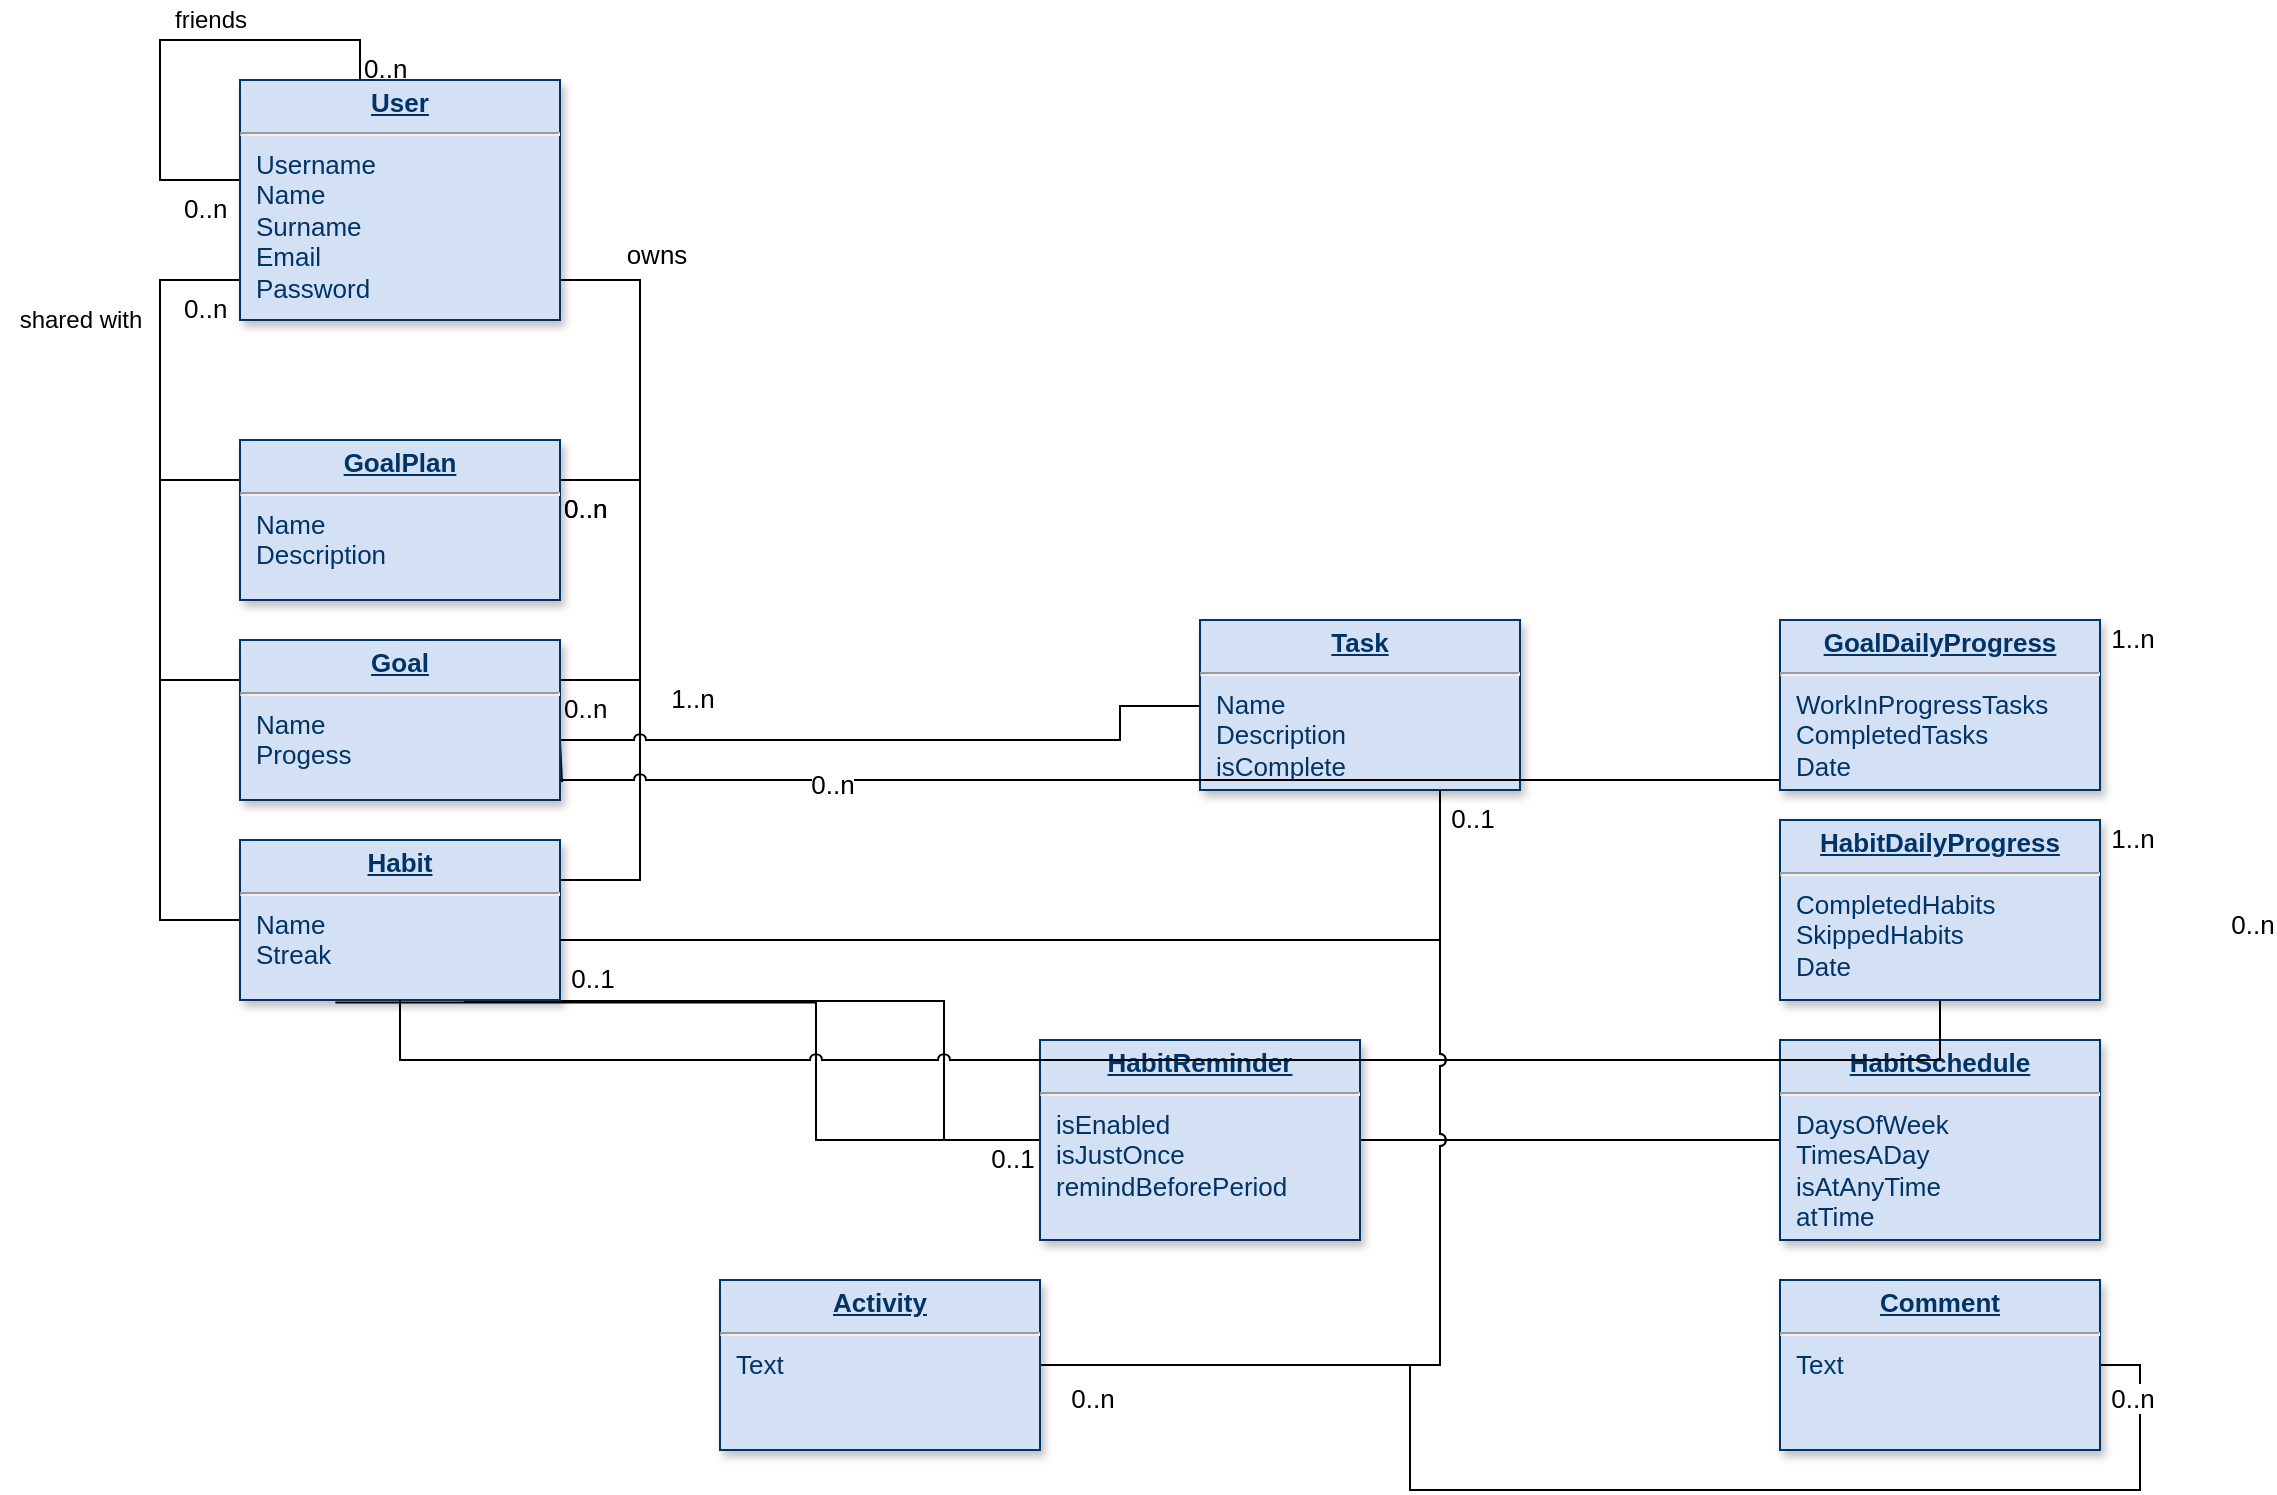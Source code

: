 <mxfile version="13.9.8" type="device"><diagram name="Page-1" id="efa7a0a1-bf9b-a30e-e6df-94a7791c09e9"><mxGraphModel dx="1422" dy="791" grid="1" gridSize="10" guides="1" tooltips="1" connect="1" arrows="1" fold="1" page="1" pageScale="1" pageWidth="827" pageHeight="1169" background="#ffffff" math="0" shadow="0"><root><mxCell id="0"/><mxCell id="1" parent="0"/><mxCell id="2xhEeXoB84fQXEv5qXDD-132" style="edgeStyle=orthogonalEdgeStyle;rounded=0;orthogonalLoop=1;jettySize=auto;html=1;endArrow=none;endFill=0;entryX=1;entryY=0.25;entryDx=0;entryDy=0;fontSize=13;" parent="1" source="2xhEeXoB84fQXEv5qXDD-117" target="2xhEeXoB84fQXEv5qXDD-118" edge="1"><mxGeometry relative="1" as="geometry"><mxPoint x="560" y="190.0" as="targetPoint"/><Array as="points"><mxPoint x="320" y="180"/><mxPoint x="320" y="280"/></Array></mxGeometry></mxCell><mxCell id="2xhEeXoB84fQXEv5qXDD-133" style="edgeStyle=orthogonalEdgeStyle;rounded=0;orthogonalLoop=1;jettySize=auto;html=1;entryX=1;entryY=0.25;entryDx=0;entryDy=0;endArrow=none;endFill=0;fontSize=13;" parent="1" source="2xhEeXoB84fQXEv5qXDD-117" target="2xhEeXoB84fQXEv5qXDD-123" edge="1"><mxGeometry relative="1" as="geometry"><Array as="points"><mxPoint x="320" y="180"/><mxPoint x="320" y="380"/></Array></mxGeometry></mxCell><mxCell id="2xhEeXoB84fQXEv5qXDD-134" style="edgeStyle=orthogonalEdgeStyle;rounded=0;orthogonalLoop=1;jettySize=auto;html=1;endArrow=none;endFill=0;fontSize=13;entryX=1;entryY=0.25;entryDx=0;entryDy=0;" parent="1" source="2xhEeXoB84fQXEv5qXDD-117" target="2xhEeXoB84fQXEv5qXDD-124" edge="1"><mxGeometry relative="1" as="geometry"><mxPoint x="530" y="530" as="targetPoint"/><Array as="points"><mxPoint x="320" y="180"/><mxPoint x="320" y="480"/></Array></mxGeometry></mxCell><mxCell id="2xhEeXoB84fQXEv5qXDD-137" style="edgeStyle=orthogonalEdgeStyle;rounded=0;orthogonalLoop=1;jettySize=auto;html=1;endArrow=none;endFill=0;fontSize=13;entryX=0;entryY=0.25;entryDx=0;entryDy=0;" parent="1" source="2xhEeXoB84fQXEv5qXDD-117" target="2xhEeXoB84fQXEv5qXDD-118" edge="1"><mxGeometry relative="1" as="geometry"><mxPoint x="110" y="300" as="targetPoint"/><Array as="points"><mxPoint x="80" y="180"/><mxPoint x="80" y="280"/></Array></mxGeometry></mxCell><mxCell id="2xhEeXoB84fQXEv5qXDD-138" style="edgeStyle=orthogonalEdgeStyle;rounded=0;orthogonalLoop=1;jettySize=auto;html=1;entryX=0;entryY=0.25;entryDx=0;entryDy=0;endArrow=none;endFill=0;fontSize=13;" parent="1" source="2xhEeXoB84fQXEv5qXDD-117" target="2xhEeXoB84fQXEv5qXDD-123" edge="1"><mxGeometry relative="1" as="geometry"><Array as="points"><mxPoint x="80" y="180"/><mxPoint x="80" y="380"/></Array></mxGeometry></mxCell><mxCell id="2xhEeXoB84fQXEv5qXDD-141" style="edgeStyle=orthogonalEdgeStyle;rounded=0;orthogonalLoop=1;jettySize=auto;html=1;entryX=0;entryY=0.5;entryDx=0;entryDy=0;endArrow=none;endFill=0;fontSize=13;" parent="1" source="2xhEeXoB84fQXEv5qXDD-117" target="2xhEeXoB84fQXEv5qXDD-124" edge="1"><mxGeometry relative="1" as="geometry"><Array as="points"><mxPoint x="80" y="180"/><mxPoint x="80" y="500"/></Array><mxPoint x="100" y="170" as="sourcePoint"/></mxGeometry></mxCell><mxCell id="2xhEeXoB84fQXEv5qXDD-170" style="edgeStyle=orthogonalEdgeStyle;rounded=0;jumpStyle=arc;orthogonalLoop=1;jettySize=auto;html=1;endArrow=none;endFill=0;fontSize=13;entryX=0.375;entryY=0;entryDx=0;entryDy=0;entryPerimeter=0;" parent="1" source="2xhEeXoB84fQXEv5qXDD-117" target="2xhEeXoB84fQXEv5qXDD-117" edge="1"><mxGeometry relative="1" as="geometry"><mxPoint x="260" y="80" as="targetPoint"/><Array as="points"><mxPoint x="80" y="130"/><mxPoint x="80" y="60"/><mxPoint x="180" y="60"/></Array></mxGeometry></mxCell><mxCell id="2xhEeXoB84fQXEv5qXDD-117" value="&lt;p style=&quot;margin: 4px 0px 0px; text-align: center; text-decoration: underline; font-size: 13px;&quot;&gt;&lt;strong style=&quot;font-size: 13px;&quot;&gt;User&lt;br style=&quot;font-size: 13px;&quot;&gt;&lt;/strong&gt;&lt;/p&gt;&lt;hr style=&quot;font-size: 13px;&quot;&gt;&lt;p style=&quot;margin: 0px 0px 0px 8px; font-size: 13px;&quot;&gt;Username&lt;br style=&quot;font-size: 13px;&quot;&gt;Name&lt;/p&gt;&lt;p style=&quot;margin: 0px 0px 0px 8px; font-size: 13px;&quot;&gt;Surname&lt;/p&gt;&lt;p style=&quot;margin: 0px 0px 0px 8px; font-size: 13px;&quot;&gt;Email&lt;/p&gt;&lt;p style=&quot;margin: 0px 0px 0px 8px; font-size: 13px;&quot;&gt;Password&lt;/p&gt;" style="verticalAlign=top;align=left;overflow=fill;fontSize=13;fontFamily=Helvetica;html=1;strokeColor=#003366;shadow=1;fillColor=#D4E1F5;fontColor=#003366" parent="1" vertex="1"><mxGeometry x="120" y="80" width="160" height="120" as="geometry"/></mxCell><mxCell id="2xhEeXoB84fQXEv5qXDD-118" value="&lt;p style=&quot;margin: 4px 0px 0px; text-align: center; text-decoration: underline; font-size: 13px;&quot;&gt;&lt;strong style=&quot;font-size: 13px;&quot;&gt;GoalPlan&lt;br style=&quot;font-size: 13px;&quot;&gt;&lt;/strong&gt;&lt;/p&gt;&lt;hr style=&quot;font-size: 13px;&quot;&gt;&lt;p style=&quot;margin: 0px 0px 0px 8px; font-size: 13px;&quot;&gt;Name&lt;br style=&quot;font-size: 13px;&quot;&gt;Description&lt;br style=&quot;font-size: 13px;&quot;&gt;&lt;/p&gt;" style="verticalAlign=top;align=left;overflow=fill;fontSize=13;fontFamily=Helvetica;html=1;strokeColor=#003366;shadow=1;fillColor=#D4E1F5;fontColor=#003366" parent="1" vertex="1"><mxGeometry x="120" y="260" width="160" height="80" as="geometry"/></mxCell><mxCell id="2xhEeXoB84fQXEv5qXDD-156" style="edgeStyle=orthogonalEdgeStyle;rounded=0;orthogonalLoop=1;jettySize=auto;html=1;endArrow=none;endFill=0;fontSize=13;exitX=1.006;exitY=0.888;exitDx=0;exitDy=0;jumpStyle=arc;exitPerimeter=0;" parent="1" source="2xhEeXoB84fQXEv5qXDD-123" target="2xhEeXoB84fQXEv5qXDD-128" edge="1"><mxGeometry relative="1" as="geometry"><Array as="points"><mxPoint x="280" y="410"/><mxPoint x="560" y="410"/><mxPoint x="560" y="393"/></Array></mxGeometry></mxCell><mxCell id="2xhEeXoB84fQXEv5qXDD-123" value="&lt;p style=&quot;margin: 4px 0px 0px; text-align: center; text-decoration: underline; font-size: 13px;&quot;&gt;&lt;strong style=&quot;font-size: 13px;&quot;&gt;Goal&lt;br style=&quot;font-size: 13px;&quot;&gt;&lt;/strong&gt;&lt;/p&gt;&lt;hr style=&quot;font-size: 13px;&quot;&gt;&lt;p style=&quot;margin: 0px 0px 0px 8px; font-size: 13px;&quot;&gt;Name&lt;/p&gt;&lt;p style=&quot;margin: 0px 0px 0px 8px; font-size: 13px;&quot;&gt;Progess&lt;br style=&quot;font-size: 13px;&quot;&gt;&lt;/p&gt;" style="verticalAlign=top;align=left;overflow=fill;fontSize=13;fontFamily=Helvetica;html=1;strokeColor=#003366;shadow=1;fillColor=#D4E1F5;fontColor=#003366" parent="1" vertex="1"><mxGeometry x="120" y="360" width="160" height="80" as="geometry"/></mxCell><mxCell id="2xhEeXoB84fQXEv5qXDD-159" style="edgeStyle=orthogonalEdgeStyle;rounded=0;jumpStyle=arc;orthogonalLoop=1;jettySize=auto;html=1;endArrow=none;endFill=0;fontSize=13;entryX=1;entryY=0.5;entryDx=0;entryDy=0;exitX=0.298;exitY=1.015;exitDx=0;exitDy=0;exitPerimeter=0;" parent="1" source="2xhEeXoB84fQXEv5qXDD-124" target="2xhEeXoB84fQXEv5qXDD-125" edge="1"><mxGeometry relative="1" as="geometry"><Array as="points"><mxPoint x="408" y="610"/></Array></mxGeometry></mxCell><mxCell id="2xhEeXoB84fQXEv5qXDD-161" style="edgeStyle=orthogonalEdgeStyle;rounded=0;jumpStyle=arc;orthogonalLoop=1;jettySize=auto;html=1;endArrow=none;endFill=0;fontSize=13;exitX=0.699;exitY=1.006;exitDx=0;exitDy=0;entryX=0;entryY=0.5;entryDx=0;entryDy=0;exitPerimeter=0;" parent="1" source="2xhEeXoB84fQXEv5qXDD-124" target="2xhEeXoB84fQXEv5qXDD-126" edge="1"><mxGeometry relative="1" as="geometry"><Array as="points"><mxPoint x="472" y="610"/></Array></mxGeometry></mxCell><mxCell id="2xhEeXoB84fQXEv5qXDD-124" value="&lt;p style=&quot;margin: 4px 0px 0px; text-align: center; text-decoration: underline; font-size: 13px;&quot;&gt;&lt;strong style=&quot;font-size: 13px;&quot;&gt;Habit&lt;/strong&gt;&lt;/p&gt;&lt;hr style=&quot;font-size: 13px;&quot;&gt;&lt;p style=&quot;margin: 0px 0px 0px 8px; font-size: 13px;&quot;&gt;Name&lt;/p&gt;&lt;p style=&quot;margin: 0px 0px 0px 8px; font-size: 13px;&quot;&gt;Streak&lt;/p&gt;" style="verticalAlign=top;align=left;overflow=fill;fontSize=13;fontFamily=Helvetica;html=1;strokeColor=#003366;shadow=1;fillColor=#D4E1F5;fontColor=#003366" parent="1" vertex="1"><mxGeometry x="120" y="460" width="160" height="80" as="geometry"/></mxCell><mxCell id="2xhEeXoB84fQXEv5qXDD-125" value="&lt;p style=&quot;margin: 4px 0px 0px; text-align: center; text-decoration: underline; font-size: 13px;&quot;&gt;&lt;strong style=&quot;font-size: 13px;&quot;&gt;HabitSchedule&lt;/strong&gt;&lt;/p&gt;&lt;hr style=&quot;font-size: 13px;&quot;&gt;&lt;p style=&quot;margin: 0px 0px 0px 8px; font-size: 13px;&quot;&gt;DaysOfWeek&lt;/p&gt;&lt;p style=&quot;margin: 0px 0px 0px 8px; font-size: 13px;&quot;&gt;TimesADay&lt;/p&gt;&lt;p style=&quot;margin: 0px 0px 0px 8px; font-size: 13px;&quot;&gt;isAtAnyTime&lt;/p&gt;&lt;p style=&quot;margin: 0px 0px 0px 8px; font-size: 13px;&quot;&gt;atTime&lt;br style=&quot;font-size: 13px;&quot;&gt;&lt;/p&gt;" style="verticalAlign=top;align=left;overflow=fill;fontSize=13;fontFamily=Helvetica;html=1;strokeColor=#003366;shadow=1;fillColor=#D4E1F5;fontColor=#003366" parent="1" vertex="1"><mxGeometry x="890" y="560" width="160" height="100" as="geometry"/></mxCell><mxCell id="2xhEeXoB84fQXEv5qXDD-126" value="&lt;p style=&quot;margin: 4px 0px 0px; text-align: center; text-decoration: underline; font-size: 13px;&quot;&gt;&lt;strong style=&quot;font-size: 13px;&quot;&gt;HabitReminder&lt;/strong&gt;&lt;/p&gt;&lt;hr style=&quot;font-size: 13px;&quot;&gt;&lt;p style=&quot;margin: 0px 0px 0px 8px; font-size: 13px;&quot;&gt;isEnabled&lt;/p&gt;&lt;p style=&quot;margin: 0px 0px 0px 8px; font-size: 13px;&quot;&gt;isJustOnce&lt;/p&gt;&lt;p style=&quot;margin: 0px 0px 0px 8px; font-size: 13px;&quot;&gt;remindBeforePeriod&lt;/p&gt;&lt;p style=&quot;margin: 0px 0px 0px 8px; font-size: 13px;&quot;&gt;&lt;br style=&quot;font-size: 13px;&quot;&gt;&lt;/p&gt;" style="verticalAlign=top;align=left;overflow=fill;fontSize=13;fontFamily=Helvetica;html=1;strokeColor=#003366;shadow=1;fillColor=#D4E1F5;fontColor=#003366" parent="1" vertex="1"><mxGeometry x="520" y="560" width="160" height="100" as="geometry"/></mxCell><mxCell id="2xhEeXoB84fQXEv5qXDD-128" value="&lt;p style=&quot;margin: 4px 0px 0px; text-align: center; text-decoration: underline; font-size: 13px;&quot;&gt;&lt;strong style=&quot;font-size: 13px;&quot;&gt;Task&lt;br style=&quot;font-size: 13px;&quot;&gt;&lt;/strong&gt;&lt;/p&gt;&lt;hr style=&quot;font-size: 13px;&quot;&gt;&lt;p style=&quot;margin: 0px 0px 0px 8px; font-size: 13px;&quot;&gt;Name&lt;/p&gt;&lt;p style=&quot;margin: 0px 0px 0px 8px; font-size: 13px;&quot;&gt;Description&lt;/p&gt;&lt;p style=&quot;margin: 0px 0px 0px 8px; font-size: 13px;&quot;&gt;isComplete&lt;br style=&quot;font-size: 13px;&quot;&gt;&lt;/p&gt;" style="verticalAlign=top;align=left;overflow=fill;fontSize=13;fontFamily=Helvetica;html=1;strokeColor=#003366;shadow=1;fillColor=#D4E1F5;fontColor=#003366" parent="1" vertex="1"><mxGeometry x="600" y="350" width="160" height="85" as="geometry"/></mxCell><mxCell id="2xhEeXoB84fQXEv5qXDD-164" style="edgeStyle=orthogonalEdgeStyle;rounded=0;jumpStyle=arc;orthogonalLoop=1;jettySize=auto;html=1;endArrow=none;endFill=0;fontSize=13;" parent="1" source="2xhEeXoB84fQXEv5qXDD-129" target="2xhEeXoB84fQXEv5qXDD-123" edge="1"><mxGeometry relative="1" as="geometry"><Array as="points"><mxPoint x="360" y="430"/><mxPoint x="360" y="430"/></Array></mxGeometry></mxCell><mxCell id="2xhEeXoB84fQXEv5qXDD-129" value="&lt;p style=&quot;margin: 4px 0px 0px; text-align: center; text-decoration: underline; font-size: 13px;&quot;&gt;&lt;strong style=&quot;font-size: 13px;&quot;&gt;GoalDailyProgress&lt;br style=&quot;font-size: 13px;&quot;&gt;&lt;/strong&gt;&lt;/p&gt;&lt;hr style=&quot;font-size: 13px;&quot;&gt;&lt;p style=&quot;margin: 0px 0px 0px 8px; font-size: 13px;&quot;&gt;WorkInProgressTasks&lt;/p&gt;&lt;p style=&quot;margin: 0px 0px 0px 8px; font-size: 13px;&quot;&gt;CompletedTasks&lt;/p&gt;&lt;p style=&quot;margin: 0px 0px 0px 8px; font-size: 13px;&quot;&gt;Date&lt;br style=&quot;font-size: 13px;&quot;&gt;&lt;/p&gt;" style="verticalAlign=top;align=left;overflow=fill;fontSize=13;fontFamily=Helvetica;html=1;strokeColor=#003366;shadow=1;fillColor=#D4E1F5;fontColor=#003366" parent="1" vertex="1"><mxGeometry x="890" y="350" width="160" height="85" as="geometry"/></mxCell><mxCell id="2xhEeXoB84fQXEv5qXDD-166" style="edgeStyle=orthogonalEdgeStyle;rounded=0;jumpStyle=arc;orthogonalLoop=1;jettySize=auto;html=1;endArrow=none;endFill=0;fontSize=13;" parent="1" source="2xhEeXoB84fQXEv5qXDD-130" target="2xhEeXoB84fQXEv5qXDD-124" edge="1"><mxGeometry relative="1" as="geometry"><Array as="points"><mxPoint x="970" y="570"/><mxPoint x="200" y="570"/></Array></mxGeometry></mxCell><mxCell id="2xhEeXoB84fQXEv5qXDD-130" value="&lt;p style=&quot;margin: 4px 0px 0px; text-align: center; text-decoration: underline; font-size: 13px;&quot;&gt;&lt;strong style=&quot;font-size: 13px;&quot;&gt;HabitDailyProgress&lt;br style=&quot;font-size: 13px;&quot;&gt;&lt;/strong&gt;&lt;/p&gt;&lt;hr style=&quot;font-size: 13px;&quot;&gt;&lt;p style=&quot;margin: 0px 0px 0px 8px; font-size: 13px;&quot;&gt;CompletedHabits&lt;/p&gt;&lt;p style=&quot;margin: 0px 0px 0px 8px; font-size: 13px;&quot;&gt;SkippedHabits&lt;/p&gt;&lt;p style=&quot;margin: 0px 0px 0px 8px; font-size: 13px;&quot;&gt;Date&lt;br style=&quot;font-size: 13px;&quot;&gt;&lt;/p&gt;" style="verticalAlign=top;align=left;overflow=fill;fontSize=13;fontFamily=Helvetica;html=1;strokeColor=#003366;shadow=1;fillColor=#D4E1F5;fontColor=#003366" parent="1" vertex="1"><mxGeometry x="890" y="450" width="160" height="90" as="geometry"/></mxCell><mxCell id="2xhEeXoB84fQXEv5qXDD-136" value="&lt;div style=&quot;font-size: 13px&quot;&gt;&lt;font style=&quot;font-size: 13px&quot;&gt;owns&lt;/font&gt;&lt;/div&gt;" style="edgeLabel;html=1;align=center;verticalAlign=middle;resizable=0;points=[];fontSize=13;" parent="1" vertex="1" connectable="0"><mxGeometry x="339.998" y="170" as="geometry"><mxPoint x="-12" y="-3" as="offset"/></mxGeometry></mxCell><mxCell id="2xhEeXoB84fQXEv5qXDD-147" value="&lt;div style=&quot;font-size: 13px;&quot;&gt;0..n&lt;/div&gt;" style="edgeLabel;html=1;align=center;verticalAlign=middle;resizable=0;points=[];fontSize=13;" parent="1" vertex="1" connectable="0"><mxGeometry x="310" y="270.0" as="geometry"><mxPoint x="106" y="162" as="offset"/></mxGeometry></mxCell><mxCell id="2xhEeXoB84fQXEv5qXDD-151" value="&lt;div style=&quot;font-size: 13px;&quot;&gt;0..n&lt;/div&gt;" style="edgeLabel;html=1;align=center;verticalAlign=middle;resizable=0;points=[];fontSize=13;" parent="1" vertex="1" connectable="0"><mxGeometry x="1020" y="340.0" as="geometry"><mxPoint x="106" y="162" as="offset"/></mxGeometry></mxCell><mxCell id="2xhEeXoB84fQXEv5qXDD-158" value="&lt;div style=&quot;font-size: 13px;&quot;&gt;1..n&lt;/div&gt;" style="edgeLabel;html=1;align=center;verticalAlign=middle;resizable=0;points=[];fontSize=13;" parent="1" vertex="1" connectable="0"><mxGeometry x="240" y="360.0" as="geometry"><mxPoint x="106" y="29" as="offset"/></mxGeometry></mxCell><mxCell id="2xhEeXoB84fQXEv5qXDD-163" value="&lt;div style=&quot;font-size: 13px&quot;&gt;0..1&lt;/div&gt;" style="edgeLabel;html=1;align=center;verticalAlign=middle;resizable=0;points=[];fontSize=13;" parent="1" vertex="1" connectable="0"><mxGeometry x="400" y="590.0" as="geometry"><mxPoint x="106" y="29" as="offset"/></mxGeometry></mxCell><mxCell id="2xhEeXoB84fQXEv5qXDD-165" value="&lt;div style=&quot;font-size: 13px;&quot;&gt;1..n&lt;/div&gt;" style="edgeLabel;html=1;align=center;verticalAlign=middle;resizable=0;points=[];fontSize=13;" parent="1" vertex="1" connectable="0"><mxGeometry x="960" y="330.0" as="geometry"><mxPoint x="106" y="29" as="offset"/></mxGeometry></mxCell><mxCell id="2xhEeXoB84fQXEv5qXDD-167" value="&lt;div style=&quot;font-size: 13px;&quot;&gt;1..n&lt;/div&gt;" style="edgeLabel;html=1;align=center;verticalAlign=middle;resizable=0;points=[];fontSize=13;" parent="1" vertex="1" connectable="0"><mxGeometry x="960" y="430.0" as="geometry"><mxPoint x="106" y="29" as="offset"/></mxGeometry></mxCell><mxCell id="2xhEeXoB84fQXEv5qXDD-172" value="&lt;div&gt;&lt;br&gt;&lt;/div&gt;" style="edgeLabel;html=1;align=center;verticalAlign=middle;resizable=0;points=[];fontSize=13;" parent="1" vertex="1" connectable="0"><mxGeometry x="90" y="40.0" as="geometry"><mxPoint x="106" y="29" as="offset"/></mxGeometry></mxCell><mxCell id="2xhEeXoB84fQXEv5qXDD-175" style="edgeStyle=orthogonalEdgeStyle;rounded=0;jumpStyle=arc;orthogonalLoop=1;jettySize=auto;html=1;endArrow=none;endFill=0;fontSize=13;" parent="1" source="2xhEeXoB84fQXEv5qXDD-174" target="2xhEeXoB84fQXEv5qXDD-128" edge="1"><mxGeometry relative="1" as="geometry"><Array as="points"><mxPoint x="720" y="723"/></Array></mxGeometry></mxCell><mxCell id="2xhEeXoB84fQXEv5qXDD-177" style="edgeStyle=orthogonalEdgeStyle;rounded=0;jumpStyle=arc;orthogonalLoop=1;jettySize=auto;html=1;endArrow=none;endFill=0;fontSize=13;exitX=1;exitY=0.5;exitDx=0;exitDy=0;" parent="1" source="2xhEeXoB84fQXEv5qXDD-174" target="2xhEeXoB84fQXEv5qXDD-124" edge="1"><mxGeometry relative="1" as="geometry"><mxPoint x="523" y="510" as="targetPoint"/><Array as="points"><mxPoint x="720" y="723"/><mxPoint x="720" y="510"/></Array></mxGeometry></mxCell><mxCell id="2xhEeXoB84fQXEv5qXDD-184" style="edgeStyle=orthogonalEdgeStyle;rounded=0;jumpStyle=arc;orthogonalLoop=1;jettySize=auto;html=1;entryX=1;entryY=0.5;entryDx=0;entryDy=0;endArrow=none;endFill=0;fontSize=13;" parent="1" source="2xhEeXoB84fQXEv5qXDD-174" target="2xhEeXoB84fQXEv5qXDD-182" edge="1"><mxGeometry relative="1" as="geometry"/></mxCell><mxCell id="2xhEeXoB84fQXEv5qXDD-174" value="&lt;p style=&quot;margin: 4px 0px 0px ; text-align: center ; text-decoration: underline ; font-size: 13px&quot;&gt;&lt;strong style=&quot;font-size: 13px&quot;&gt;Activity&lt;br style=&quot;font-size: 13px&quot;&gt;&lt;/strong&gt;&lt;/p&gt;&lt;hr style=&quot;font-size: 13px&quot;&gt;&lt;p style=&quot;margin: 0px 0px 0px 8px ; font-size: 13px&quot;&gt;Text&lt;/p&gt;" style="verticalAlign=top;align=left;overflow=fill;fontSize=13;fontFamily=Helvetica;html=1;strokeColor=#003366;shadow=1;fillColor=#D4E1F5;fontColor=#003366" parent="1" vertex="1"><mxGeometry x="360" y="680" width="160" height="85" as="geometry"/></mxCell><mxCell id="2xhEeXoB84fQXEv5qXDD-178" value="&lt;div style=&quot;font-size: 13px&quot;&gt;0..1&lt;/div&gt;" style="edgeLabel;html=1;align=center;verticalAlign=middle;resizable=0;points=[];fontSize=13;" parent="1" vertex="1" connectable="0"><mxGeometry x="190" y="500.0" as="geometry"><mxPoint x="106" y="29" as="offset"/></mxGeometry></mxCell><mxCell id="2xhEeXoB84fQXEv5qXDD-179" value="&lt;div style=&quot;font-size: 13px&quot;&gt;0..1&lt;/div&gt;" style="edgeLabel;html=1;align=center;verticalAlign=middle;resizable=0;points=[];fontSize=13;" parent="1" vertex="1" connectable="0"><mxGeometry x="630" y="420.0" as="geometry"><mxPoint x="106" y="29" as="offset"/></mxGeometry></mxCell><mxCell id="2xhEeXoB84fQXEv5qXDD-180" value="&lt;div style=&quot;font-size: 13px;&quot;&gt;0..n&lt;/div&gt;" style="edgeLabel;html=1;align=center;verticalAlign=middle;resizable=0;points=[];fontSize=13;" parent="1" vertex="1" connectable="0"><mxGeometry x="440" y="710.0" as="geometry"><mxPoint x="106" y="29" as="offset"/></mxGeometry></mxCell><mxCell id="2xhEeXoB84fQXEv5qXDD-182" value="&lt;p style=&quot;margin: 4px 0px 0px ; text-align: center ; text-decoration: underline ; font-size: 13px&quot;&gt;&lt;strong style=&quot;font-size: 13px&quot;&gt;Comment&lt;br style=&quot;font-size: 13px&quot;&gt;&lt;/strong&gt;&lt;/p&gt;&lt;hr style=&quot;font-size: 13px&quot;&gt;&lt;p style=&quot;margin: 0px 0px 0px 8px ; font-size: 13px&quot;&gt;Text&lt;/p&gt;" style="verticalAlign=top;align=left;overflow=fill;fontSize=13;fontFamily=Helvetica;html=1;strokeColor=#003366;shadow=1;fillColor=#D4E1F5;fontColor=#003366" parent="1" vertex="1"><mxGeometry x="890" y="680" width="160" height="85" as="geometry"/></mxCell><mxCell id="2xhEeXoB84fQXEv5qXDD-187" value="&lt;div style=&quot;font-size: 13px;&quot;&gt;0..n&lt;/div&gt;" style="edgeLabel;html=1;align=center;verticalAlign=middle;resizable=0;points=[];fontSize=13;" parent="1" vertex="1" connectable="0"><mxGeometry x="960" y="710.0" as="geometry"><mxPoint x="106" y="29" as="offset"/></mxGeometry></mxCell><mxCell id="i4eUtQ5sMQXm0PLiBMAl-1" value="&lt;div style=&quot;font-size: 13px&quot;&gt;0..n&lt;/div&gt;" style="text;whiteSpace=wrap;html=1;" vertex="1" parent="1"><mxGeometry x="180" y="60" width="30" height="20" as="geometry"/></mxCell><mxCell id="i4eUtQ5sMQXm0PLiBMAl-2" value="&lt;div style=&quot;font-size: 13px&quot;&gt;0..n&lt;/div&gt;" style="text;whiteSpace=wrap;html=1;" vertex="1" parent="1"><mxGeometry x="90" y="130" width="30" height="20" as="geometry"/></mxCell><mxCell id="i4eUtQ5sMQXm0PLiBMAl-3" value="&lt;div&gt;friends&lt;/div&gt;" style="text;html=1;align=center;verticalAlign=middle;resizable=0;points=[];autosize=1;" vertex="1" parent="1"><mxGeometry x="80" y="40" width="50" height="20" as="geometry"/></mxCell><mxCell id="i4eUtQ5sMQXm0PLiBMAl-4" value="shared with" style="text;html=1;align=center;verticalAlign=middle;resizable=0;points=[];autosize=1;" vertex="1" parent="1"><mxGeometry y="190" width="80" height="20" as="geometry"/></mxCell><mxCell id="i4eUtQ5sMQXm0PLiBMAl-5" value="&lt;div style=&quot;font-size: 13px&quot;&gt;0..n&lt;/div&gt;" style="text;whiteSpace=wrap;html=1;" vertex="1" parent="1"><mxGeometry x="90" y="180" width="30" height="20" as="geometry"/></mxCell><mxCell id="i4eUtQ5sMQXm0PLiBMAl-8" value="&lt;div style=&quot;font-size: 13px&quot;&gt;0..n&lt;/div&gt;" style="text;whiteSpace=wrap;html=1;" vertex="1" parent="1"><mxGeometry x="280" y="280" width="30" height="20" as="geometry"/></mxCell><mxCell id="i4eUtQ5sMQXm0PLiBMAl-9" value="&lt;div style=&quot;font-size: 13px&quot;&gt;0..n&lt;/div&gt;" style="text;whiteSpace=wrap;html=1;" vertex="1" parent="1"><mxGeometry x="280" y="280" width="30" height="20" as="geometry"/></mxCell><mxCell id="i4eUtQ5sMQXm0PLiBMAl-10" value="&lt;div style=&quot;font-size: 13px&quot;&gt;0..n&lt;/div&gt;" style="text;whiteSpace=wrap;html=1;" vertex="1" parent="1"><mxGeometry x="280" y="380" width="30" height="20" as="geometry"/></mxCell></root></mxGraphModel></diagram></mxfile>